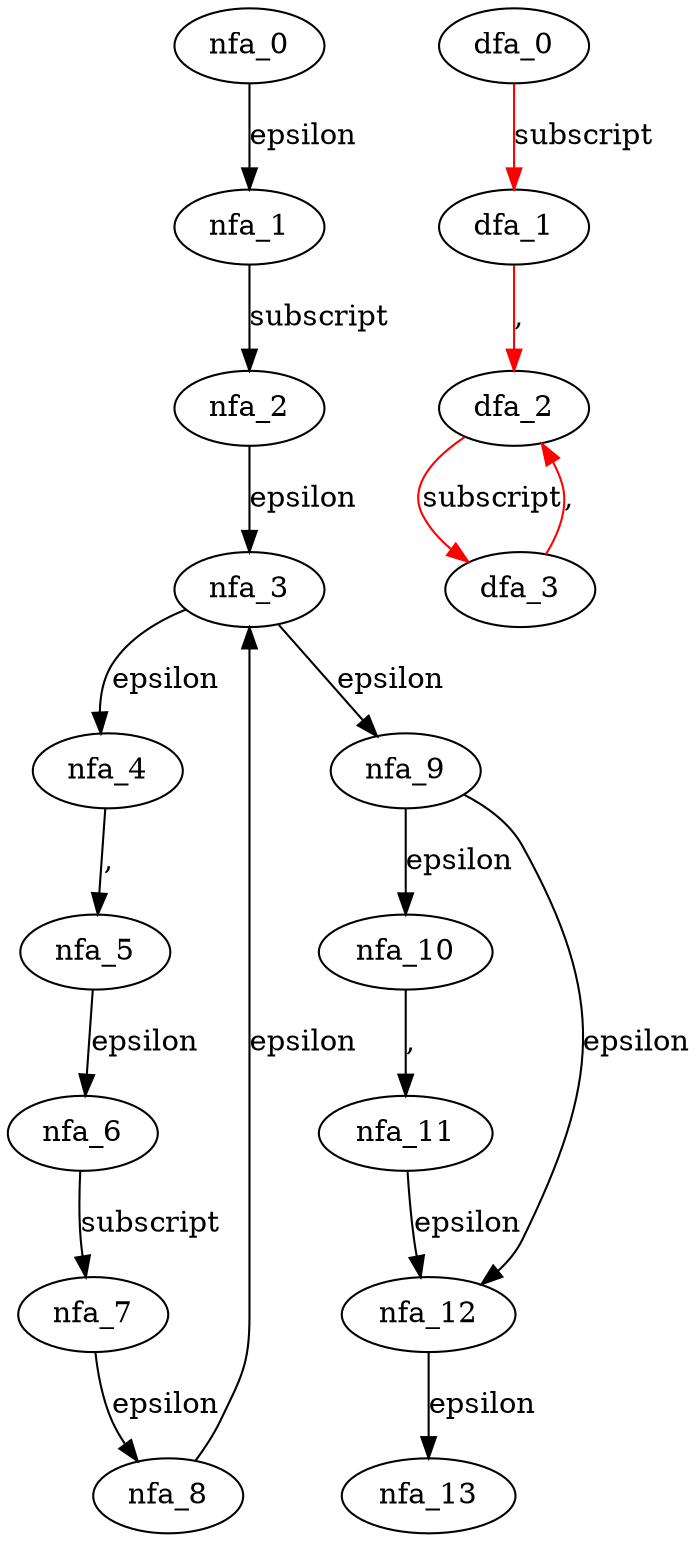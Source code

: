 digraph subscriptlist {
 subgraph subscriptlist_nfa {
  nfa_0->nfa_1[label=epsilon]
  nfa_1->nfa_2[label=subscript]
  nfa_2->nfa_3[label=epsilon]
  nfa_3->nfa_4[label=epsilon]
  nfa_4->nfa_5[label=","]
  nfa_5->nfa_6[label=epsilon]
  nfa_6->nfa_7[label=subscript]
  nfa_7->nfa_8[label=epsilon]
  nfa_8->nfa_3[label=epsilon]
  nfa_3->nfa_9[label=epsilon]
  nfa_9->nfa_10[label=epsilon]
  nfa_10->nfa_11[label=","]
  nfa_11->nfa_12[label=epsilon]
  nfa_12->nfa_13[label=epsilon]
  nfa_9->nfa_12[label=epsilon]
  }
 subgraph subscriptlist_dfa {
  dfa_0->dfa_1[label=subscript,color=red]
  dfa_1->dfa_2[label=",",color=red]
  dfa_2->dfa_3[label=subscript,color=red]
  dfa_3->dfa_2[label=",",color=red]
  }
}
